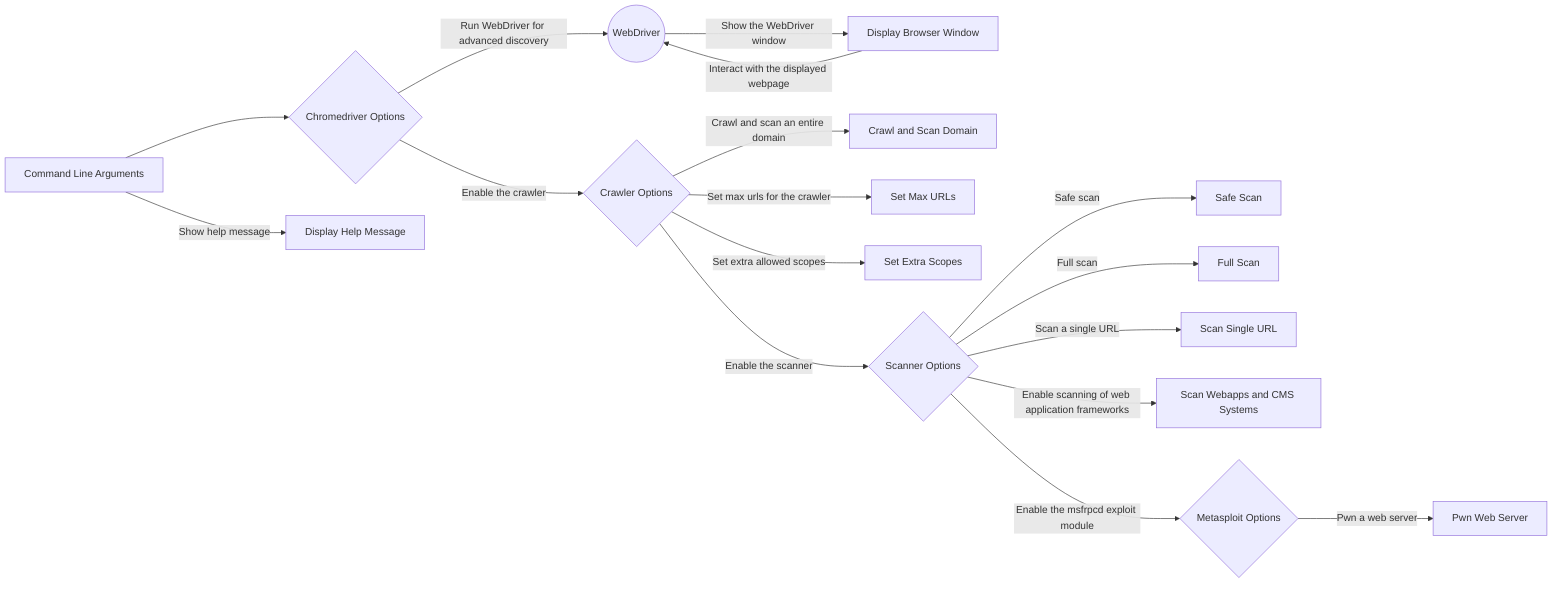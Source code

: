 graph LR
A[Command Line Arguments] --> B{Chromedriver Options}
B --> |"Run WebDriver for advanced discovery"| C((WebDriver))
C --> |"Show the WebDriver window"| D[Display Browser Window]
D --> |"Interact with the displayed webpage"| C
B --> |"Enable the crawler"| E{Crawler Options}
E --> |"Crawl and scan an entire domain"| F[Crawl and Scan Domain]
E --> |"Set max urls for the crawler"| G[Set Max URLs]
E --> |"Set extra allowed scopes"| H[Set Extra Scopes]
E --> |"Enable the scanner"| I{Scanner Options}
I --> |"Safe scan"| J[Safe Scan]
I --> |"Full scan"| K[Full Scan]
I --> |"Scan a single URL"| L[Scan Single URL]
I --> |"Enable scanning of web application frameworks"| M[Scan Webapps and CMS Systems]
I --> |"Enable the msfrpcd exploit module"| N{Metasploit Options}
N --> |"Pwn a web server"| O[Pwn Web Server]
A --> |"Show help message"| P[Display Help Message]